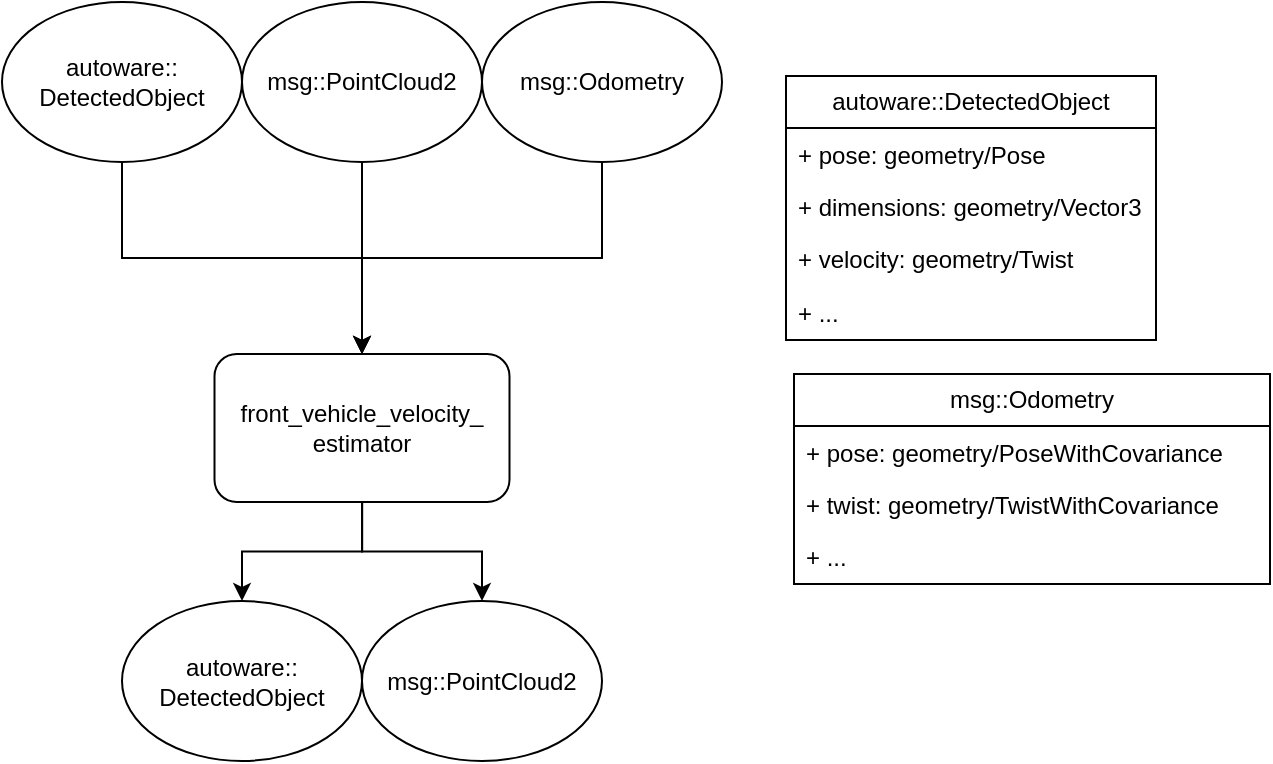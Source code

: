 <mxfile version="21.0.6" type="github">
  <diagram name="페이지-1" id="WdbPOWZgQCwgVUYRufdj">
    <mxGraphModel dx="1161" dy="631" grid="0" gridSize="10" guides="1" tooltips="1" connect="1" arrows="1" fold="1" page="1" pageScale="1" pageWidth="827" pageHeight="1169" math="0" shadow="0">
      <root>
        <mxCell id="0" />
        <mxCell id="1" parent="0" />
        <mxCell id="k63i88x8RMwJKloIp7tI-2" value="" style="endArrow=classic;html=1;rounded=0;exitX=0.5;exitY=1;exitDx=0;exitDy=0;entryX=0.5;entryY=0;entryDx=0;entryDy=0;" edge="1" parent="1" target="k63i88x8RMwJKloIp7tI-3">
          <mxGeometry width="50" height="50" relative="1" as="geometry">
            <mxPoint x="280" y="190" as="sourcePoint" />
            <mxPoint x="280" y="260" as="targetPoint" />
          </mxGeometry>
        </mxCell>
        <mxCell id="k63i88x8RMwJKloIp7tI-18" style="edgeStyle=orthogonalEdgeStyle;rounded=0;orthogonalLoop=1;jettySize=auto;html=1;entryX=0.5;entryY=0;entryDx=0;entryDy=0;" edge="1" parent="1" source="k63i88x8RMwJKloIp7tI-3" target="k63i88x8RMwJKloIp7tI-16">
          <mxGeometry relative="1" as="geometry" />
        </mxCell>
        <mxCell id="k63i88x8RMwJKloIp7tI-19" style="edgeStyle=orthogonalEdgeStyle;rounded=0;orthogonalLoop=1;jettySize=auto;html=1;entryX=0.5;entryY=0;entryDx=0;entryDy=0;" edge="1" parent="1" source="k63i88x8RMwJKloIp7tI-3" target="k63i88x8RMwJKloIp7tI-17">
          <mxGeometry relative="1" as="geometry" />
        </mxCell>
        <mxCell id="k63i88x8RMwJKloIp7tI-3" value="&lt;div style=&quot;&quot;&gt;front_vehicle_velocity_&lt;br&gt;estimator&lt;/div&gt;" style="rounded=1;whiteSpace=wrap;html=1;align=center;" vertex="1" parent="1">
          <mxGeometry x="206.25" y="296" width="147.5" height="74" as="geometry" />
        </mxCell>
        <mxCell id="k63i88x8RMwJKloIp7tI-4" value="msg::PointCloud2" style="ellipse;whiteSpace=wrap;html=1;" vertex="1" parent="1">
          <mxGeometry x="220" y="120" width="120" height="80" as="geometry" />
        </mxCell>
        <mxCell id="k63i88x8RMwJKloIp7tI-15" style="edgeStyle=orthogonalEdgeStyle;rounded=0;orthogonalLoop=1;jettySize=auto;html=1;entryX=0.5;entryY=0;entryDx=0;entryDy=0;" edge="1" parent="1" source="k63i88x8RMwJKloIp7tI-12" target="k63i88x8RMwJKloIp7tI-3">
          <mxGeometry relative="1" as="geometry" />
        </mxCell>
        <mxCell id="k63i88x8RMwJKloIp7tI-12" value="msg::Odometry" style="ellipse;whiteSpace=wrap;html=1;" vertex="1" parent="1">
          <mxGeometry x="340" y="120" width="120" height="80" as="geometry" />
        </mxCell>
        <mxCell id="k63i88x8RMwJKloIp7tI-14" style="edgeStyle=orthogonalEdgeStyle;rounded=0;orthogonalLoop=1;jettySize=auto;html=1;entryX=0.5;entryY=0;entryDx=0;entryDy=0;" edge="1" parent="1" source="k63i88x8RMwJKloIp7tI-13" target="k63i88x8RMwJKloIp7tI-3">
          <mxGeometry relative="1" as="geometry" />
        </mxCell>
        <mxCell id="k63i88x8RMwJKloIp7tI-13" value="autoware::&lt;br&gt;DetectedObject" style="ellipse;whiteSpace=wrap;html=1;" vertex="1" parent="1">
          <mxGeometry x="100" y="120" width="120" height="80" as="geometry" />
        </mxCell>
        <mxCell id="k63i88x8RMwJKloIp7tI-16" value="autoware::&lt;br&gt;DetectedObject" style="ellipse;whiteSpace=wrap;html=1;" vertex="1" parent="1">
          <mxGeometry x="160" y="419.5" width="120" height="80" as="geometry" />
        </mxCell>
        <mxCell id="k63i88x8RMwJKloIp7tI-17" value="msg::PointCloud2" style="ellipse;whiteSpace=wrap;html=1;" vertex="1" parent="1">
          <mxGeometry x="280" y="419.5" width="120" height="80" as="geometry" />
        </mxCell>
        <mxCell id="k63i88x8RMwJKloIp7tI-22" value="autoware::DetectedObject" style="swimlane;fontStyle=0;childLayout=stackLayout;horizontal=1;startSize=26;fillColor=none;horizontalStack=0;resizeParent=1;resizeParentMax=0;resizeLast=0;collapsible=1;marginBottom=0;whiteSpace=wrap;html=1;" vertex="1" parent="1">
          <mxGeometry x="492" y="157" width="185" height="132" as="geometry" />
        </mxCell>
        <mxCell id="k63i88x8RMwJKloIp7tI-23" value="+ pose: geometry/Pose" style="text;strokeColor=none;fillColor=none;align=left;verticalAlign=top;spacingLeft=4;spacingRight=4;overflow=hidden;rotatable=0;points=[[0,0.5],[1,0.5]];portConstraint=eastwest;whiteSpace=wrap;html=1;" vertex="1" parent="k63i88x8RMwJKloIp7tI-22">
          <mxGeometry y="26" width="185" height="26" as="geometry" />
        </mxCell>
        <mxCell id="k63i88x8RMwJKloIp7tI-24" value="+ dimensions: geometry/Vector3" style="text;strokeColor=none;fillColor=none;align=left;verticalAlign=top;spacingLeft=4;spacingRight=4;overflow=hidden;rotatable=0;points=[[0,0.5],[1,0.5]];portConstraint=eastwest;whiteSpace=wrap;html=1;" vertex="1" parent="k63i88x8RMwJKloIp7tI-22">
          <mxGeometry y="52" width="185" height="26" as="geometry" />
        </mxCell>
        <mxCell id="k63i88x8RMwJKloIp7tI-25" value="+ velocity: geometry/Twist" style="text;strokeColor=none;fillColor=none;align=left;verticalAlign=top;spacingLeft=4;spacingRight=4;overflow=hidden;rotatable=0;points=[[0,0.5],[1,0.5]];portConstraint=eastwest;whiteSpace=wrap;html=1;" vertex="1" parent="k63i88x8RMwJKloIp7tI-22">
          <mxGeometry y="78" width="185" height="27" as="geometry" />
        </mxCell>
        <mxCell id="k63i88x8RMwJKloIp7tI-29" value="+ ..." style="text;strokeColor=none;fillColor=none;align=left;verticalAlign=top;spacingLeft=4;spacingRight=4;overflow=hidden;rotatable=0;points=[[0,0.5],[1,0.5]];portConstraint=eastwest;whiteSpace=wrap;html=1;" vertex="1" parent="k63i88x8RMwJKloIp7tI-22">
          <mxGeometry y="105" width="185" height="27" as="geometry" />
        </mxCell>
        <mxCell id="k63i88x8RMwJKloIp7tI-30" value="msg::Odometry" style="swimlane;fontStyle=0;childLayout=stackLayout;horizontal=1;startSize=26;fillColor=none;horizontalStack=0;resizeParent=1;resizeParentMax=0;resizeLast=0;collapsible=1;marginBottom=0;whiteSpace=wrap;html=1;" vertex="1" parent="1">
          <mxGeometry x="496" y="306" width="238" height="105" as="geometry" />
        </mxCell>
        <mxCell id="k63i88x8RMwJKloIp7tI-31" value="+ pose: geometry/PoseWithCovariance" style="text;strokeColor=none;fillColor=none;align=left;verticalAlign=top;spacingLeft=4;spacingRight=4;overflow=hidden;rotatable=0;points=[[0,0.5],[1,0.5]];portConstraint=eastwest;whiteSpace=wrap;html=1;" vertex="1" parent="k63i88x8RMwJKloIp7tI-30">
          <mxGeometry y="26" width="238" height="26" as="geometry" />
        </mxCell>
        <mxCell id="k63i88x8RMwJKloIp7tI-32" value="+ twist: geometry/TwistWithCovariance" style="text;strokeColor=none;fillColor=none;align=left;verticalAlign=top;spacingLeft=4;spacingRight=4;overflow=hidden;rotatable=0;points=[[0,0.5],[1,0.5]];portConstraint=eastwest;whiteSpace=wrap;html=1;" vertex="1" parent="k63i88x8RMwJKloIp7tI-30">
          <mxGeometry y="52" width="238" height="26" as="geometry" />
        </mxCell>
        <mxCell id="k63i88x8RMwJKloIp7tI-34" value="+ ..." style="text;strokeColor=none;fillColor=none;align=left;verticalAlign=top;spacingLeft=4;spacingRight=4;overflow=hidden;rotatable=0;points=[[0,0.5],[1,0.5]];portConstraint=eastwest;whiteSpace=wrap;html=1;" vertex="1" parent="k63i88x8RMwJKloIp7tI-30">
          <mxGeometry y="78" width="238" height="27" as="geometry" />
        </mxCell>
      </root>
    </mxGraphModel>
  </diagram>
</mxfile>
